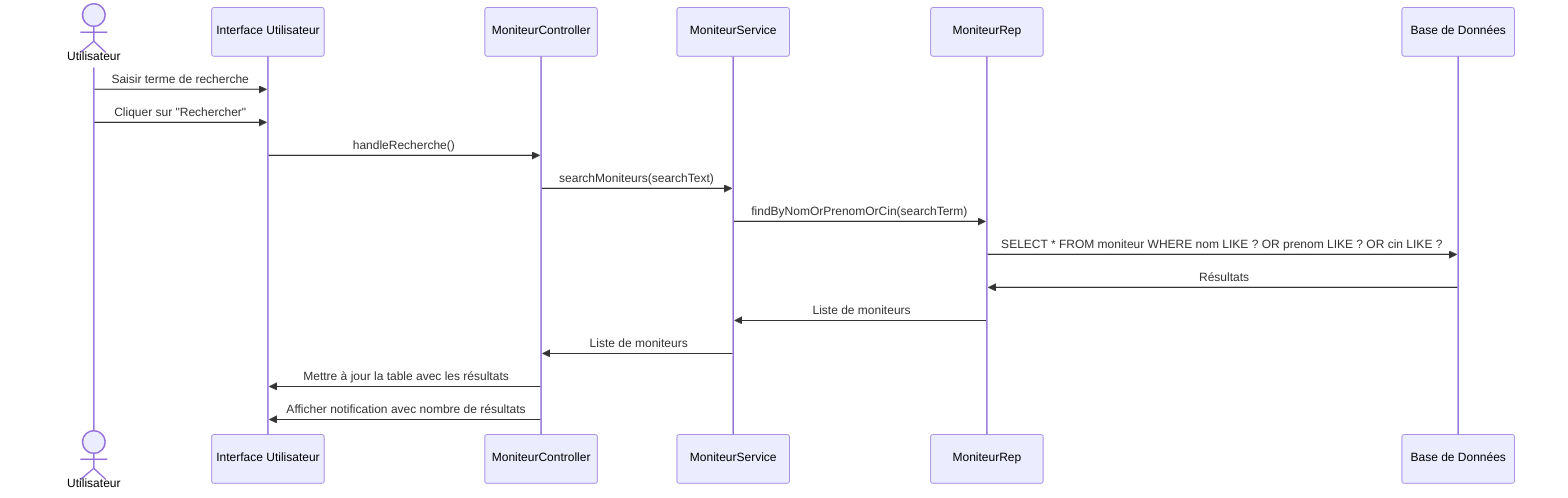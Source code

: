sequenceDiagram
    actor Utilisateur
    participant IHM as Interface Utilisateur
    participant Ctrl as MoniteurController
    participant Svc as MoniteurService
    participant Rep as MoniteurRep
    participant DB as Base de Données

    Utilisateur->>IHM: Saisir terme de recherche
    Utilisateur->>IHM: Cliquer sur "Rechercher"
    IHM->>Ctrl: handleRecherche()
    Ctrl->>Svc: searchMoniteurs(searchText)
    Svc->>Rep: findByNomOrPrenomOrCin(searchTerm)
    Rep->>DB: SELECT * FROM moniteur WHERE nom LIKE ? OR prenom LIKE ? OR cin LIKE ?
    DB->>Rep: Résultats
    Rep->>Svc: Liste de moniteurs
    Svc->>Ctrl: Liste de moniteurs
    Ctrl->>IHM: Mettre à jour la table avec les résultats
    Ctrl->>IHM: Afficher notification avec nombre de résultats